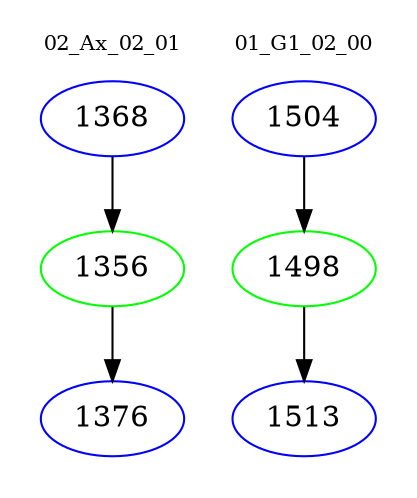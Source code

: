 digraph{
subgraph cluster_0 {
color = white
label = "02_Ax_02_01";
fontsize=10;
T0_1368 [label="1368", color="blue"]
T0_1368 -> T0_1356 [color="black"]
T0_1356 [label="1356", color="green"]
T0_1356 -> T0_1376 [color="black"]
T0_1376 [label="1376", color="blue"]
}
subgraph cluster_1 {
color = white
label = "01_G1_02_00";
fontsize=10;
T1_1504 [label="1504", color="blue"]
T1_1504 -> T1_1498 [color="black"]
T1_1498 [label="1498", color="green"]
T1_1498 -> T1_1513 [color="black"]
T1_1513 [label="1513", color="blue"]
}
}
